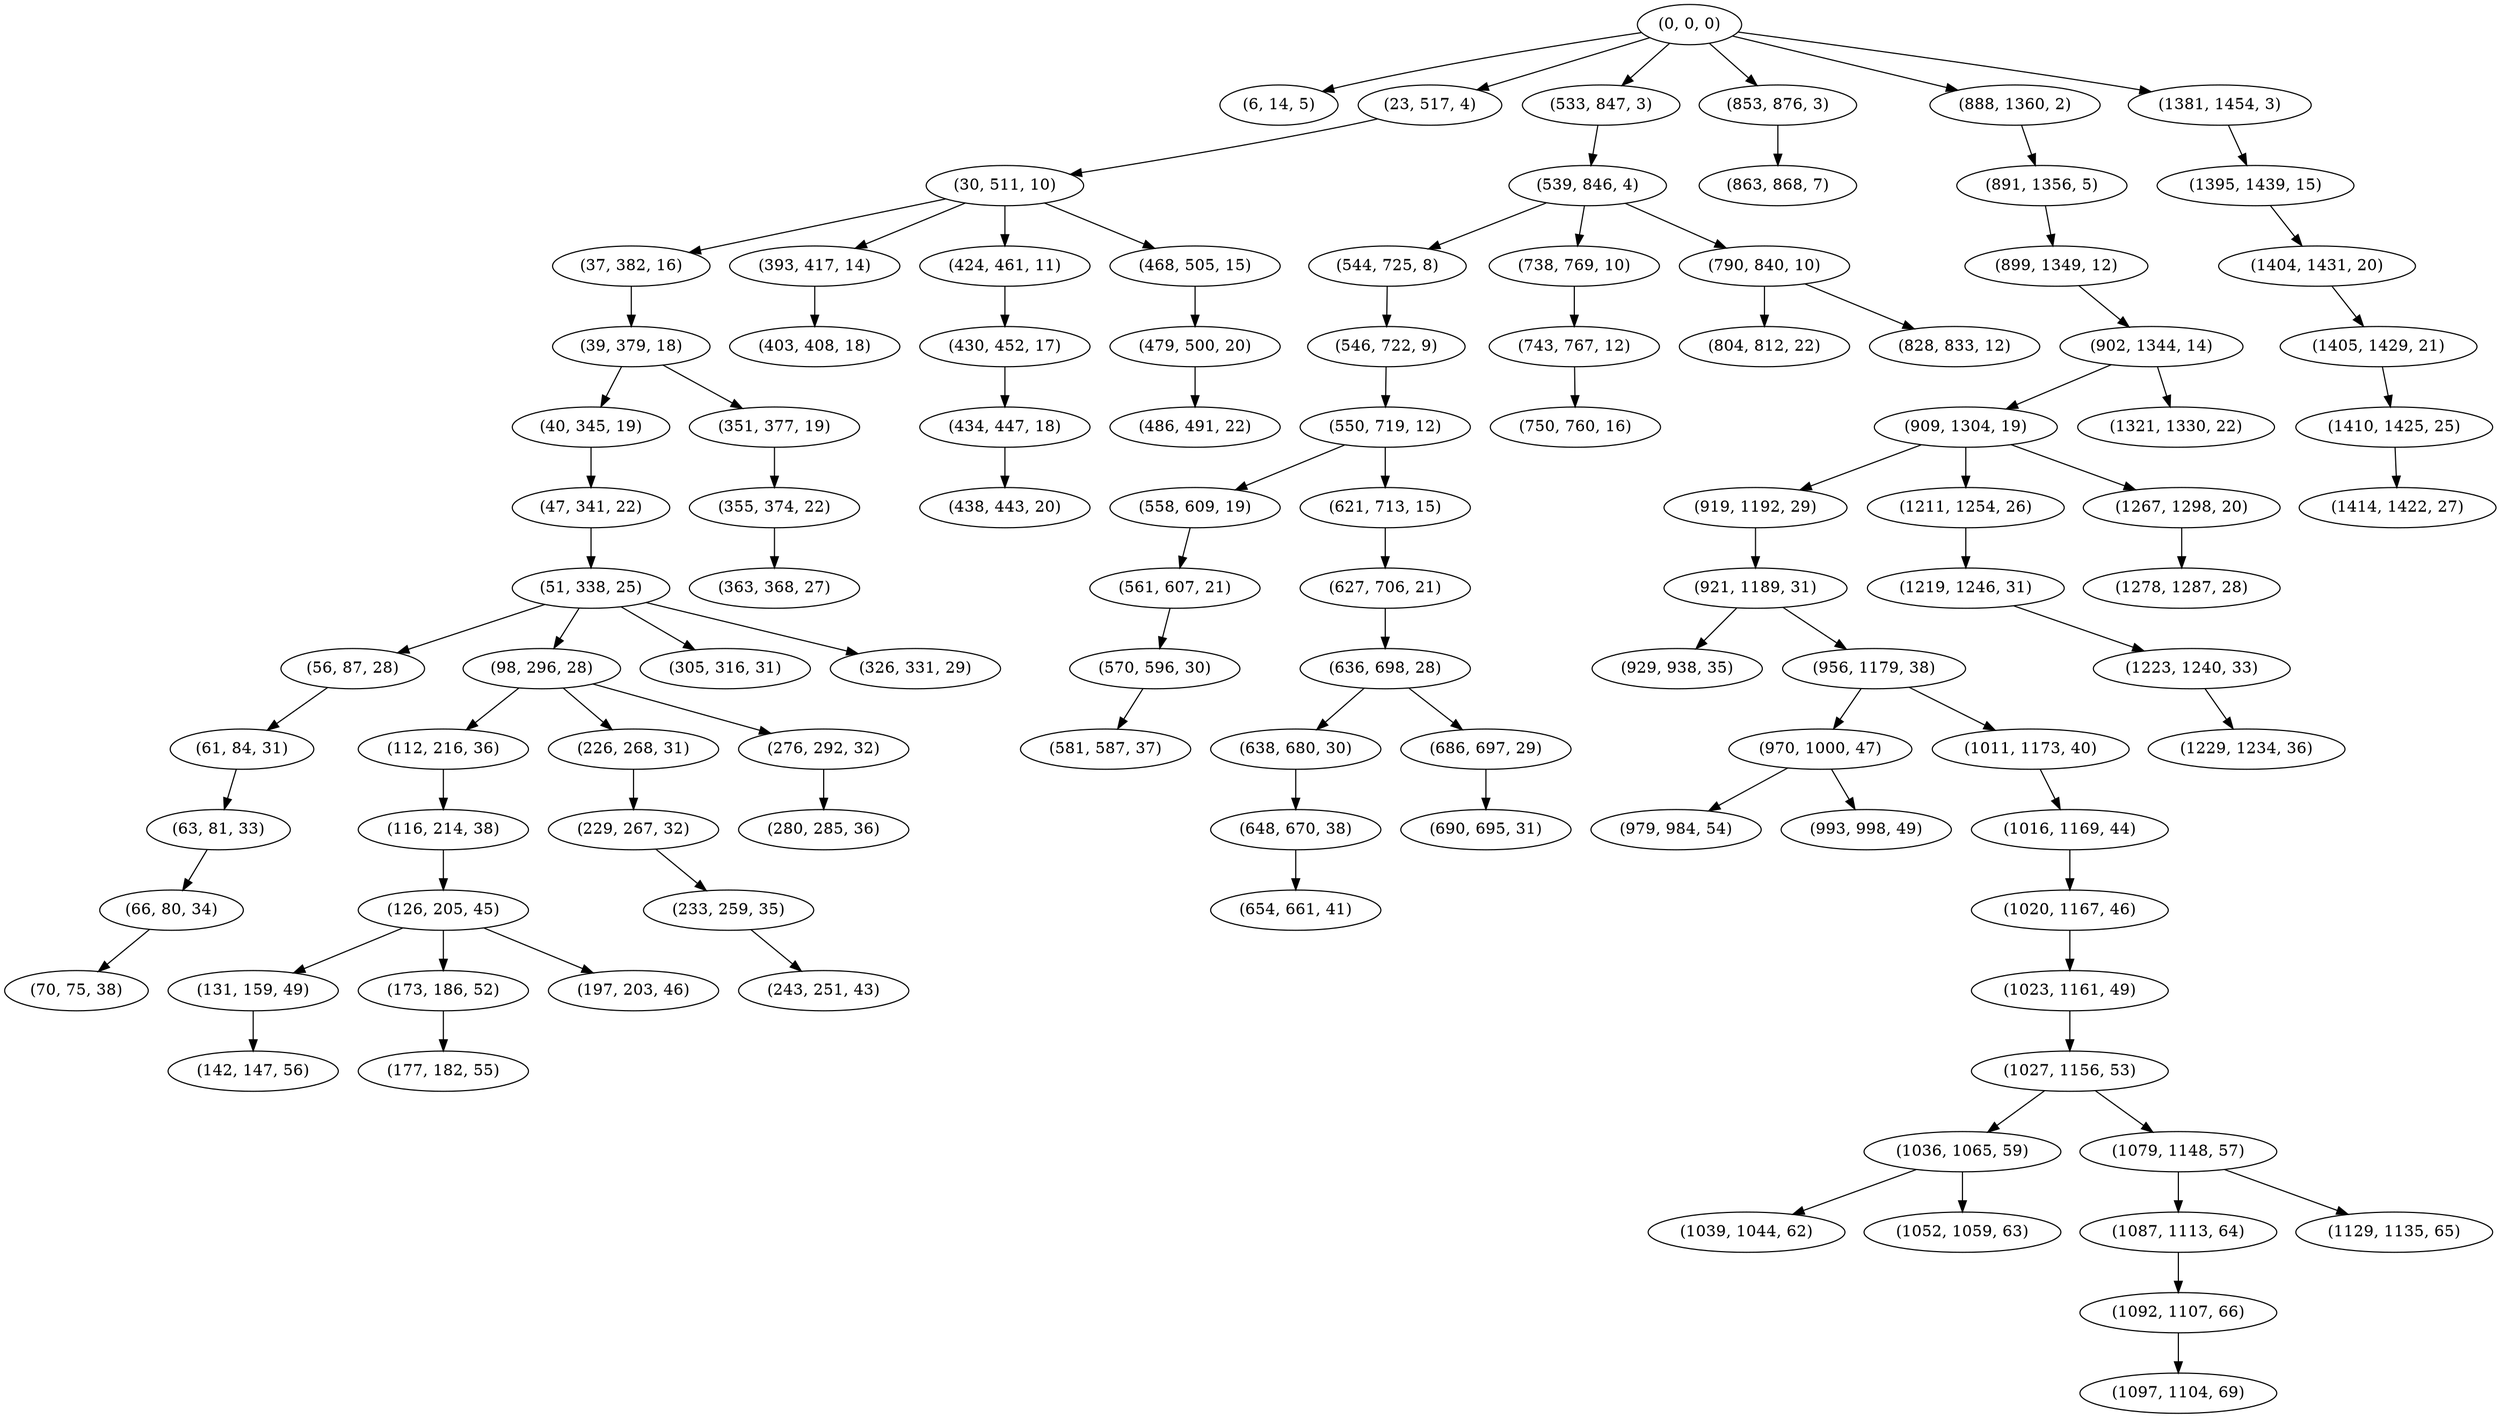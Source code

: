digraph tree {
    "(0, 0, 0)";
    "(6, 14, 5)";
    "(23, 517, 4)";
    "(30, 511, 10)";
    "(37, 382, 16)";
    "(39, 379, 18)";
    "(40, 345, 19)";
    "(47, 341, 22)";
    "(51, 338, 25)";
    "(56, 87, 28)";
    "(61, 84, 31)";
    "(63, 81, 33)";
    "(66, 80, 34)";
    "(70, 75, 38)";
    "(98, 296, 28)";
    "(112, 216, 36)";
    "(116, 214, 38)";
    "(126, 205, 45)";
    "(131, 159, 49)";
    "(142, 147, 56)";
    "(173, 186, 52)";
    "(177, 182, 55)";
    "(197, 203, 46)";
    "(226, 268, 31)";
    "(229, 267, 32)";
    "(233, 259, 35)";
    "(243, 251, 43)";
    "(276, 292, 32)";
    "(280, 285, 36)";
    "(305, 316, 31)";
    "(326, 331, 29)";
    "(351, 377, 19)";
    "(355, 374, 22)";
    "(363, 368, 27)";
    "(393, 417, 14)";
    "(403, 408, 18)";
    "(424, 461, 11)";
    "(430, 452, 17)";
    "(434, 447, 18)";
    "(438, 443, 20)";
    "(468, 505, 15)";
    "(479, 500, 20)";
    "(486, 491, 22)";
    "(533, 847, 3)";
    "(539, 846, 4)";
    "(544, 725, 8)";
    "(546, 722, 9)";
    "(550, 719, 12)";
    "(558, 609, 19)";
    "(561, 607, 21)";
    "(570, 596, 30)";
    "(581, 587, 37)";
    "(621, 713, 15)";
    "(627, 706, 21)";
    "(636, 698, 28)";
    "(638, 680, 30)";
    "(648, 670, 38)";
    "(654, 661, 41)";
    "(686, 697, 29)";
    "(690, 695, 31)";
    "(738, 769, 10)";
    "(743, 767, 12)";
    "(750, 760, 16)";
    "(790, 840, 10)";
    "(804, 812, 22)";
    "(828, 833, 12)";
    "(853, 876, 3)";
    "(863, 868, 7)";
    "(888, 1360, 2)";
    "(891, 1356, 5)";
    "(899, 1349, 12)";
    "(902, 1344, 14)";
    "(909, 1304, 19)";
    "(919, 1192, 29)";
    "(921, 1189, 31)";
    "(929, 938, 35)";
    "(956, 1179, 38)";
    "(970, 1000, 47)";
    "(979, 984, 54)";
    "(993, 998, 49)";
    "(1011, 1173, 40)";
    "(1016, 1169, 44)";
    "(1020, 1167, 46)";
    "(1023, 1161, 49)";
    "(1027, 1156, 53)";
    "(1036, 1065, 59)";
    "(1039, 1044, 62)";
    "(1052, 1059, 63)";
    "(1079, 1148, 57)";
    "(1087, 1113, 64)";
    "(1092, 1107, 66)";
    "(1097, 1104, 69)";
    "(1129, 1135, 65)";
    "(1211, 1254, 26)";
    "(1219, 1246, 31)";
    "(1223, 1240, 33)";
    "(1229, 1234, 36)";
    "(1267, 1298, 20)";
    "(1278, 1287, 28)";
    "(1321, 1330, 22)";
    "(1381, 1454, 3)";
    "(1395, 1439, 15)";
    "(1404, 1431, 20)";
    "(1405, 1429, 21)";
    "(1410, 1425, 25)";
    "(1414, 1422, 27)";
    "(0, 0, 0)" -> "(6, 14, 5)";
    "(0, 0, 0)" -> "(23, 517, 4)";
    "(0, 0, 0)" -> "(533, 847, 3)";
    "(0, 0, 0)" -> "(853, 876, 3)";
    "(0, 0, 0)" -> "(888, 1360, 2)";
    "(0, 0, 0)" -> "(1381, 1454, 3)";
    "(23, 517, 4)" -> "(30, 511, 10)";
    "(30, 511, 10)" -> "(37, 382, 16)";
    "(30, 511, 10)" -> "(393, 417, 14)";
    "(30, 511, 10)" -> "(424, 461, 11)";
    "(30, 511, 10)" -> "(468, 505, 15)";
    "(37, 382, 16)" -> "(39, 379, 18)";
    "(39, 379, 18)" -> "(40, 345, 19)";
    "(39, 379, 18)" -> "(351, 377, 19)";
    "(40, 345, 19)" -> "(47, 341, 22)";
    "(47, 341, 22)" -> "(51, 338, 25)";
    "(51, 338, 25)" -> "(56, 87, 28)";
    "(51, 338, 25)" -> "(98, 296, 28)";
    "(51, 338, 25)" -> "(305, 316, 31)";
    "(51, 338, 25)" -> "(326, 331, 29)";
    "(56, 87, 28)" -> "(61, 84, 31)";
    "(61, 84, 31)" -> "(63, 81, 33)";
    "(63, 81, 33)" -> "(66, 80, 34)";
    "(66, 80, 34)" -> "(70, 75, 38)";
    "(98, 296, 28)" -> "(112, 216, 36)";
    "(98, 296, 28)" -> "(226, 268, 31)";
    "(98, 296, 28)" -> "(276, 292, 32)";
    "(112, 216, 36)" -> "(116, 214, 38)";
    "(116, 214, 38)" -> "(126, 205, 45)";
    "(126, 205, 45)" -> "(131, 159, 49)";
    "(126, 205, 45)" -> "(173, 186, 52)";
    "(126, 205, 45)" -> "(197, 203, 46)";
    "(131, 159, 49)" -> "(142, 147, 56)";
    "(173, 186, 52)" -> "(177, 182, 55)";
    "(226, 268, 31)" -> "(229, 267, 32)";
    "(229, 267, 32)" -> "(233, 259, 35)";
    "(233, 259, 35)" -> "(243, 251, 43)";
    "(276, 292, 32)" -> "(280, 285, 36)";
    "(351, 377, 19)" -> "(355, 374, 22)";
    "(355, 374, 22)" -> "(363, 368, 27)";
    "(393, 417, 14)" -> "(403, 408, 18)";
    "(424, 461, 11)" -> "(430, 452, 17)";
    "(430, 452, 17)" -> "(434, 447, 18)";
    "(434, 447, 18)" -> "(438, 443, 20)";
    "(468, 505, 15)" -> "(479, 500, 20)";
    "(479, 500, 20)" -> "(486, 491, 22)";
    "(533, 847, 3)" -> "(539, 846, 4)";
    "(539, 846, 4)" -> "(544, 725, 8)";
    "(539, 846, 4)" -> "(738, 769, 10)";
    "(539, 846, 4)" -> "(790, 840, 10)";
    "(544, 725, 8)" -> "(546, 722, 9)";
    "(546, 722, 9)" -> "(550, 719, 12)";
    "(550, 719, 12)" -> "(558, 609, 19)";
    "(550, 719, 12)" -> "(621, 713, 15)";
    "(558, 609, 19)" -> "(561, 607, 21)";
    "(561, 607, 21)" -> "(570, 596, 30)";
    "(570, 596, 30)" -> "(581, 587, 37)";
    "(621, 713, 15)" -> "(627, 706, 21)";
    "(627, 706, 21)" -> "(636, 698, 28)";
    "(636, 698, 28)" -> "(638, 680, 30)";
    "(636, 698, 28)" -> "(686, 697, 29)";
    "(638, 680, 30)" -> "(648, 670, 38)";
    "(648, 670, 38)" -> "(654, 661, 41)";
    "(686, 697, 29)" -> "(690, 695, 31)";
    "(738, 769, 10)" -> "(743, 767, 12)";
    "(743, 767, 12)" -> "(750, 760, 16)";
    "(790, 840, 10)" -> "(804, 812, 22)";
    "(790, 840, 10)" -> "(828, 833, 12)";
    "(853, 876, 3)" -> "(863, 868, 7)";
    "(888, 1360, 2)" -> "(891, 1356, 5)";
    "(891, 1356, 5)" -> "(899, 1349, 12)";
    "(899, 1349, 12)" -> "(902, 1344, 14)";
    "(902, 1344, 14)" -> "(909, 1304, 19)";
    "(902, 1344, 14)" -> "(1321, 1330, 22)";
    "(909, 1304, 19)" -> "(919, 1192, 29)";
    "(909, 1304, 19)" -> "(1211, 1254, 26)";
    "(909, 1304, 19)" -> "(1267, 1298, 20)";
    "(919, 1192, 29)" -> "(921, 1189, 31)";
    "(921, 1189, 31)" -> "(929, 938, 35)";
    "(921, 1189, 31)" -> "(956, 1179, 38)";
    "(956, 1179, 38)" -> "(970, 1000, 47)";
    "(956, 1179, 38)" -> "(1011, 1173, 40)";
    "(970, 1000, 47)" -> "(979, 984, 54)";
    "(970, 1000, 47)" -> "(993, 998, 49)";
    "(1011, 1173, 40)" -> "(1016, 1169, 44)";
    "(1016, 1169, 44)" -> "(1020, 1167, 46)";
    "(1020, 1167, 46)" -> "(1023, 1161, 49)";
    "(1023, 1161, 49)" -> "(1027, 1156, 53)";
    "(1027, 1156, 53)" -> "(1036, 1065, 59)";
    "(1027, 1156, 53)" -> "(1079, 1148, 57)";
    "(1036, 1065, 59)" -> "(1039, 1044, 62)";
    "(1036, 1065, 59)" -> "(1052, 1059, 63)";
    "(1079, 1148, 57)" -> "(1087, 1113, 64)";
    "(1079, 1148, 57)" -> "(1129, 1135, 65)";
    "(1087, 1113, 64)" -> "(1092, 1107, 66)";
    "(1092, 1107, 66)" -> "(1097, 1104, 69)";
    "(1211, 1254, 26)" -> "(1219, 1246, 31)";
    "(1219, 1246, 31)" -> "(1223, 1240, 33)";
    "(1223, 1240, 33)" -> "(1229, 1234, 36)";
    "(1267, 1298, 20)" -> "(1278, 1287, 28)";
    "(1381, 1454, 3)" -> "(1395, 1439, 15)";
    "(1395, 1439, 15)" -> "(1404, 1431, 20)";
    "(1404, 1431, 20)" -> "(1405, 1429, 21)";
    "(1405, 1429, 21)" -> "(1410, 1425, 25)";
    "(1410, 1425, 25)" -> "(1414, 1422, 27)";
}
